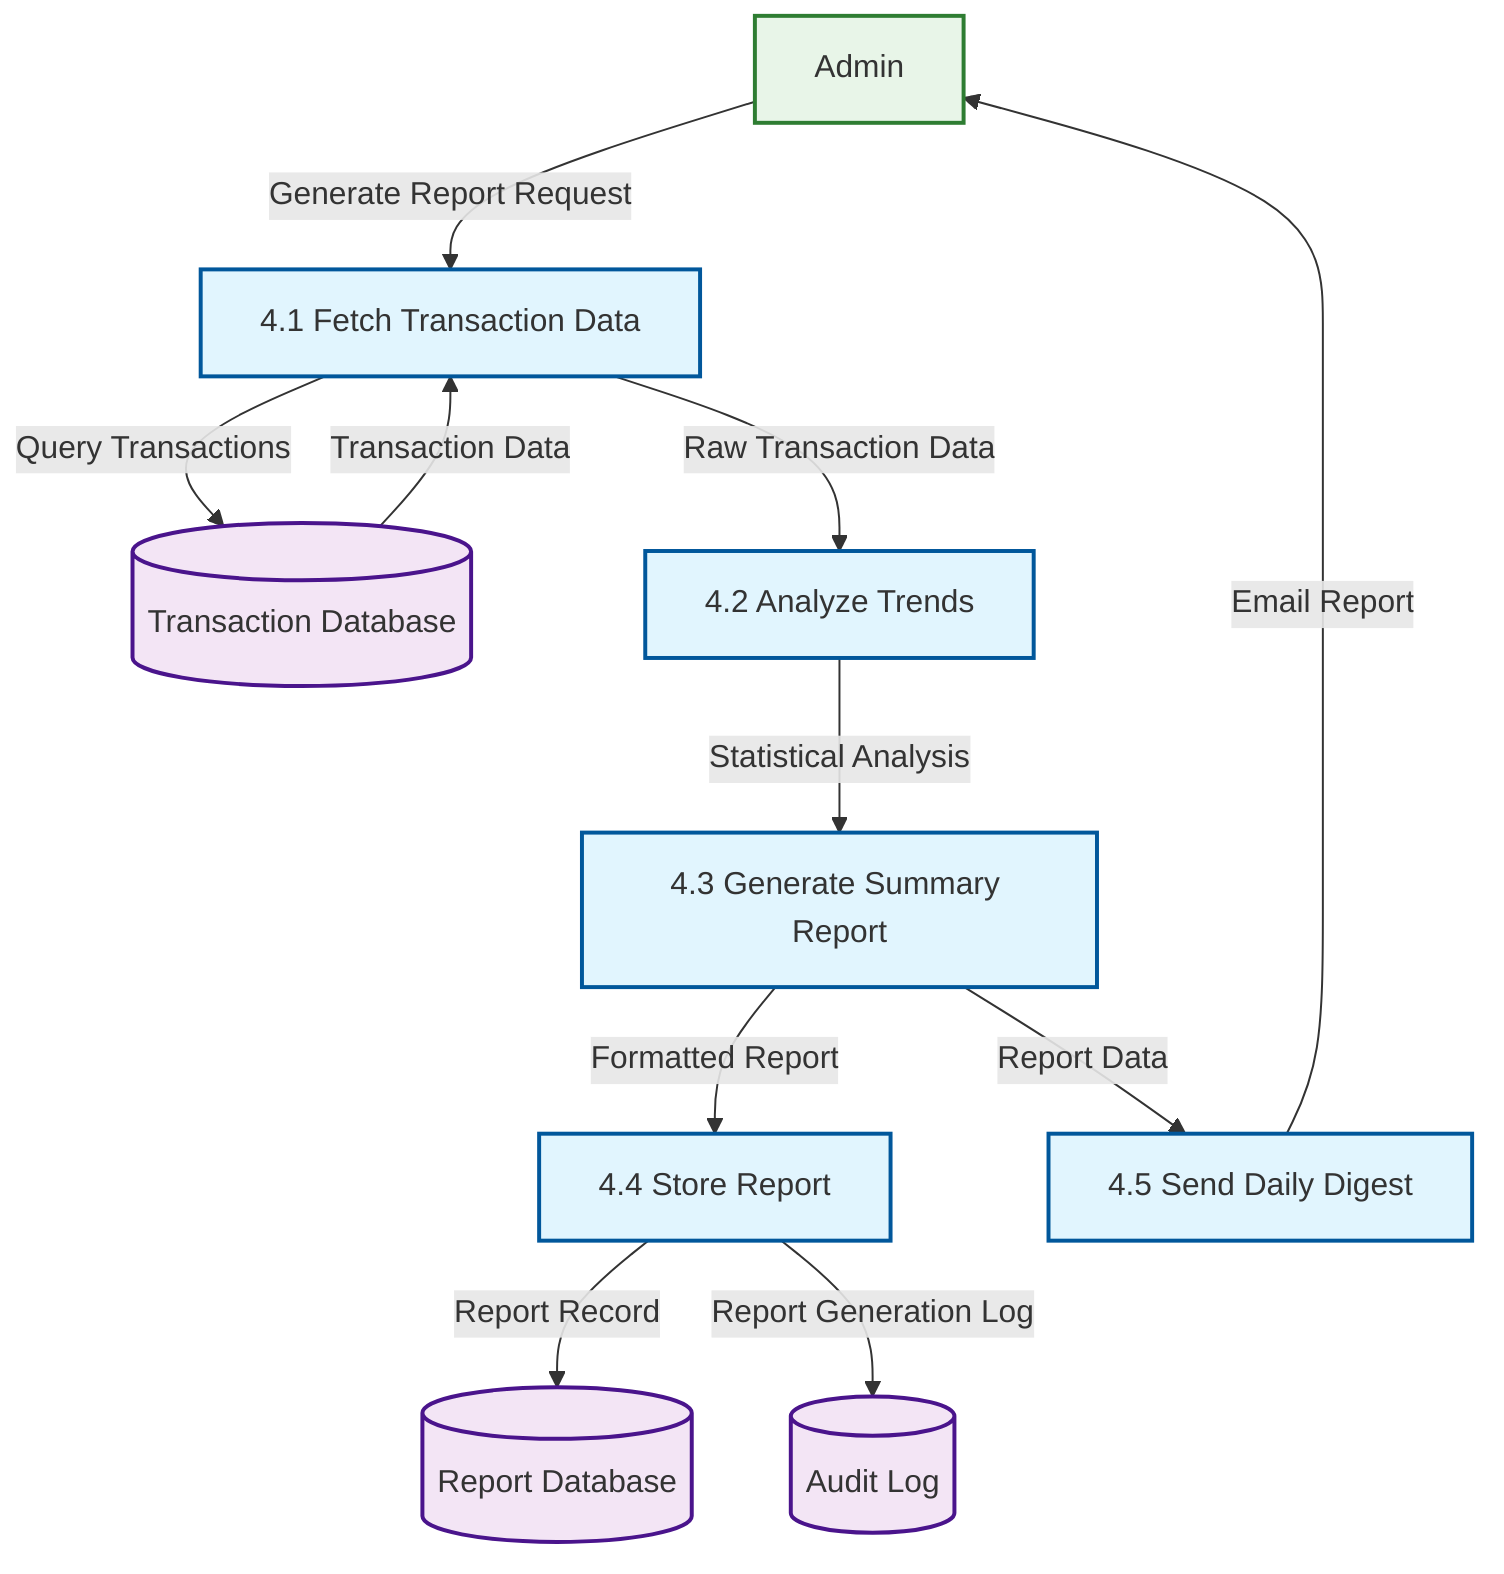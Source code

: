 flowchart TD
    %% External Entities
    ADMIN[Admin]
    
    %% Data Stores
    DS1[(Transaction Database)]
    DS2[(Report Database)]
    DS3[(Audit Log)]
    
    %% Processes
    P1[4.1 Fetch Transaction Data]
    P2[4.2 Analyze Trends]
    P3[4.3 Generate Summary Report]
    P4[4.4 Store Report]
    P5[4.5 Send Daily Digest]
    
    %% Data Flow - Report Generation
    ADMIN -->|Generate Report Request| P1
    
    %% Fetch Transactions
    P1 -->|Query Transactions| DS1
    DS1 -->|Transaction Data| P1
    P1 -->|Raw Transaction Data| P2
    
    %% Analyze Trends
    P2 -->|Statistical Analysis| P3
    
    %% Generate Summary Report
    P3 -->|Formatted Report| P4
    P3 -->|Report Data| P5
    
    %% Store Report
    P4 -->|Report Record| DS2
    P4 -->|Report Generation Log| DS3
    
    %% Send Daily Digest
    P5 -->|Email Report| ADMIN
    
    %% Styling
    classDef process fill:#e1f5fe,stroke:#01579b,stroke-width:2px
    classDef datastore fill:#f3e5f5,stroke:#4a148c,stroke-width:2px
    classDef entity fill:#e8f5e8,stroke:#2e7d32,stroke-width:2px
    
    class P1,P2,P3,P4,P5 process
    class DS1,DS2,DS3 datastore
    class ADMIN entity